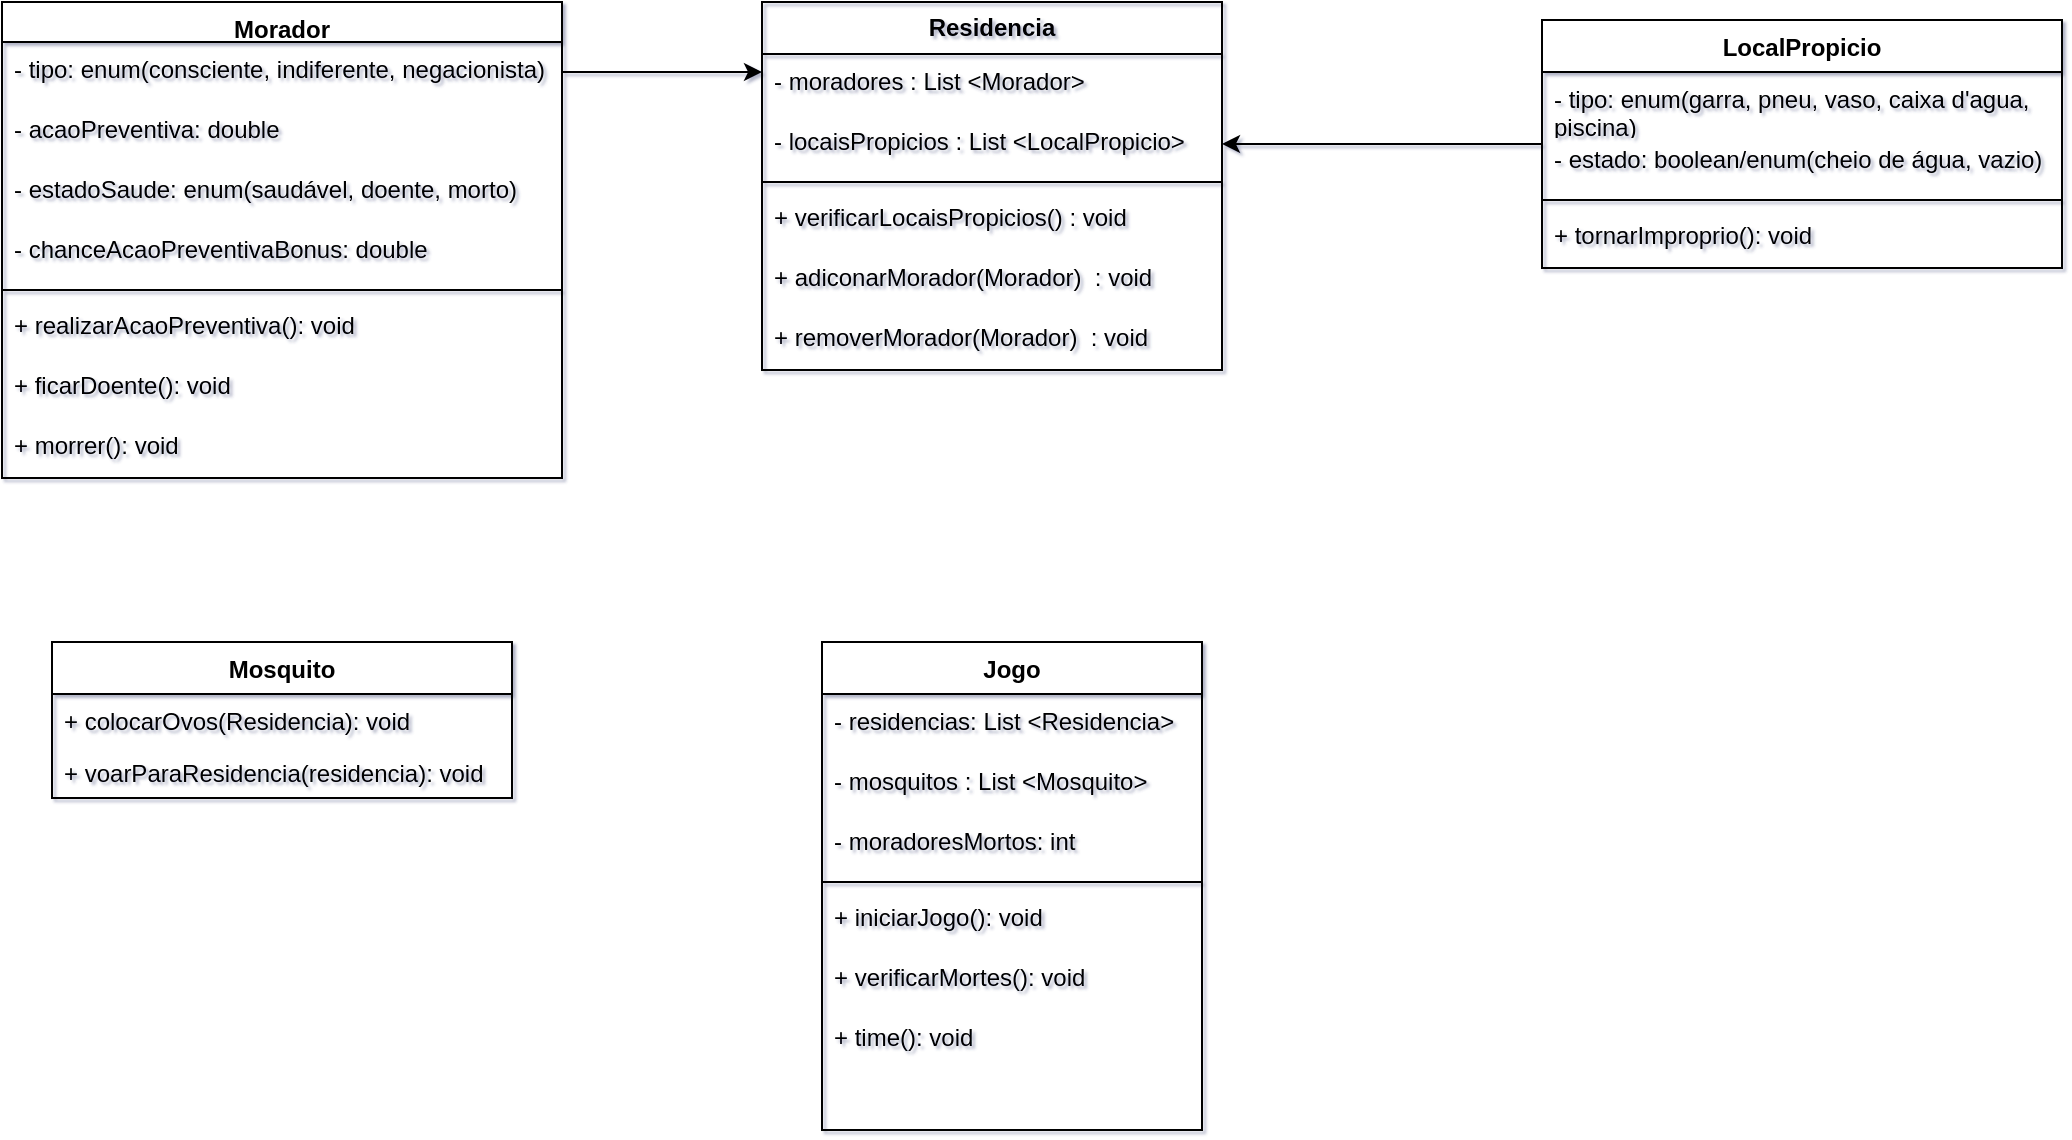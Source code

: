 <mxfile version="21.7.5" type="google">
  <diagram name="Page-1" id="e7e014a7-5840-1c2e-5031-d8a46d1fe8dd">
    <mxGraphModel grid="1" page="1" gridSize="10" guides="1" tooltips="1" connect="1" arrows="1" fold="1" pageScale="1" pageWidth="1169" pageHeight="826" background="#FFFFFF" math="0" shadow="1">
      <root>
        <mxCell id="0" />
        <mxCell id="1" parent="0" />
        <mxCell id="BDYhSFB5uRWk1OaHmBv7-13" value="&lt;b&gt;Residencia&lt;/b&gt;" style="swimlane;fontStyle=0;childLayout=stackLayout;horizontal=1;startSize=26;fillColor=none;horizontalStack=0;resizeParent=1;resizeParentMax=0;resizeLast=0;collapsible=1;marginBottom=0;whiteSpace=wrap;html=1;rounded=0;labelBackgroundColor=none;" vertex="1" parent="1">
          <mxGeometry x="400" y="40" width="230" height="184" as="geometry" />
        </mxCell>
        <mxCell id="BDYhSFB5uRWk1OaHmBv7-14" value="- moradores : List &amp;lt;Morador&amp;gt;" style="text;strokeColor=none;fillColor=none;align=left;verticalAlign=top;spacingLeft=4;spacingRight=4;overflow=hidden;rotatable=0;points=[[0,0.5],[1,0.5]];portConstraint=eastwest;whiteSpace=wrap;html=1;rounded=0;labelBackgroundColor=none;" vertex="1" parent="BDYhSFB5uRWk1OaHmBv7-13">
          <mxGeometry y="26" width="230" height="30" as="geometry" />
        </mxCell>
        <mxCell id="BDYhSFB5uRWk1OaHmBv7-15" value="- locaisPropicios : List &amp;lt;LocalPropicio&amp;gt;" style="text;strokeColor=none;fillColor=none;align=left;verticalAlign=top;spacingLeft=4;spacingRight=4;overflow=hidden;rotatable=0;points=[[0,0.5],[1,0.5]];portConstraint=eastwest;whiteSpace=wrap;html=1;rounded=0;labelBackgroundColor=none;" vertex="1" parent="BDYhSFB5uRWk1OaHmBv7-13">
          <mxGeometry y="56" width="230" height="30" as="geometry" />
        </mxCell>
        <mxCell id="FOdcc3nSq78q482ZQtaT-15" value="" style="line;strokeWidth=1;fillColor=none;align=left;verticalAlign=middle;spacingTop=-1;spacingLeft=3;spacingRight=3;rotatable=0;labelPosition=right;points=[];portConstraint=eastwest;rounded=0;labelBackgroundColor=none;" vertex="1" parent="BDYhSFB5uRWk1OaHmBv7-13">
          <mxGeometry y="86" width="230" height="8" as="geometry" />
        </mxCell>
        <mxCell id="FOdcc3nSq78q482ZQtaT-14" value="+ verificarLocaisPropicios() : void" style="text;strokeColor=none;fillColor=none;align=left;verticalAlign=top;spacingLeft=4;spacingRight=4;overflow=hidden;rotatable=0;points=[[0,0.5],[1,0.5]];portConstraint=eastwest;whiteSpace=wrap;html=1;rounded=0;labelBackgroundColor=none;" vertex="1" parent="BDYhSFB5uRWk1OaHmBv7-13">
          <mxGeometry y="94" width="230" height="30" as="geometry" />
        </mxCell>
        <mxCell id="FOdcc3nSq78q482ZQtaT-17" value="+ adiconarMorador(Morador)&amp;nbsp; : void&amp;nbsp;&amp;nbsp;" style="text;strokeColor=none;fillColor=none;align=left;verticalAlign=top;spacingLeft=4;spacingRight=4;overflow=hidden;rotatable=0;points=[[0,0.5],[1,0.5]];portConstraint=eastwest;whiteSpace=wrap;html=1;rounded=0;labelBackgroundColor=none;" vertex="1" parent="BDYhSFB5uRWk1OaHmBv7-13">
          <mxGeometry y="124" width="230" height="30" as="geometry" />
        </mxCell>
        <mxCell id="FOdcc3nSq78q482ZQtaT-16" value="+ removerMorador(Morador)&amp;nbsp; : void&amp;nbsp;" style="text;strokeColor=none;fillColor=none;align=left;verticalAlign=top;spacingLeft=4;spacingRight=4;overflow=hidden;rotatable=0;points=[[0,0.5],[1,0.5]];portConstraint=eastwest;whiteSpace=wrap;html=1;rounded=0;labelBackgroundColor=none;" vertex="1" parent="BDYhSFB5uRWk1OaHmBv7-13">
          <mxGeometry y="154" width="230" height="30" as="geometry" />
        </mxCell>
        <mxCell id="BDYhSFB5uRWk1OaHmBv7-5" value="Morador" style="swimlane;fontStyle=1;align=center;verticalAlign=top;childLayout=stackLayout;horizontal=1;startSize=20;horizontalStack=0;resizeParent=1;resizeParentMax=0;resizeLast=0;collapsible=1;marginBottom=0;whiteSpace=wrap;html=1;rounded=0;labelBackgroundColor=none;" vertex="1" parent="1">
          <mxGeometry x="20" y="40" width="280" height="238" as="geometry" />
        </mxCell>
        <mxCell id="b9Hbxe5NCGmn7ltP547A-26" style="edgeStyle=orthogonalEdgeStyle;rounded=0;orthogonalLoop=1;jettySize=auto;html=1;" edge="1" parent="BDYhSFB5uRWk1OaHmBv7-5" source="BDYhSFB5uRWk1OaHmBv7-6">
          <mxGeometry relative="1" as="geometry">
            <mxPoint x="380" y="35" as="targetPoint" />
          </mxGeometry>
        </mxCell>
        <mxCell id="BDYhSFB5uRWk1OaHmBv7-6" value="- tipo: enum(consciente, indiferente, negacionista)" style="text;strokeColor=none;fillColor=none;align=left;verticalAlign=top;spacingLeft=4;spacingRight=4;overflow=hidden;rotatable=0;points=[[0,0.5],[1,0.5]];portConstraint=eastwest;whiteSpace=wrap;html=1;rounded=0;labelBackgroundColor=none;" vertex="1" parent="BDYhSFB5uRWk1OaHmBv7-5">
          <mxGeometry y="20" width="280" height="30" as="geometry" />
        </mxCell>
        <mxCell id="FOdcc3nSq78q482ZQtaT-18" value="- acaoPreventiva: double" style="text;strokeColor=none;fillColor=none;align=left;verticalAlign=top;spacingLeft=4;spacingRight=4;overflow=hidden;rotatable=0;points=[[0,0.5],[1,0.5]];portConstraint=eastwest;whiteSpace=wrap;html=1;rounded=0;labelBackgroundColor=none;" vertex="1" parent="BDYhSFB5uRWk1OaHmBv7-5">
          <mxGeometry y="50" width="280" height="30" as="geometry" />
        </mxCell>
        <mxCell id="FOdcc3nSq78q482ZQtaT-19" value="- estadoSaude: enum(saudável, doente, morto)" style="text;strokeColor=none;fillColor=none;align=left;verticalAlign=top;spacingLeft=4;spacingRight=4;overflow=hidden;rotatable=0;points=[[0,0.5],[1,0.5]];portConstraint=eastwest;whiteSpace=wrap;html=1;rounded=0;labelBackgroundColor=none;" vertex="1" parent="BDYhSFB5uRWk1OaHmBv7-5">
          <mxGeometry y="80" width="280" height="30" as="geometry" />
        </mxCell>
        <mxCell id="FOdcc3nSq78q482ZQtaT-20" value="- chanceAcaoPreventivaBonus: double" style="text;strokeColor=none;fillColor=none;align=left;verticalAlign=top;spacingLeft=4;spacingRight=4;overflow=hidden;rotatable=0;points=[[0,0.5],[1,0.5]];portConstraint=eastwest;whiteSpace=wrap;html=1;rounded=0;labelBackgroundColor=none;" vertex="1" parent="BDYhSFB5uRWk1OaHmBv7-5">
          <mxGeometry y="110" width="280" height="30" as="geometry" />
        </mxCell>
        <mxCell id="BDYhSFB5uRWk1OaHmBv7-7" value="" style="line;strokeWidth=1;fillColor=none;align=left;verticalAlign=middle;spacingTop=-1;spacingLeft=3;spacingRight=3;rotatable=0;labelPosition=right;points=[];portConstraint=eastwest;rounded=0;labelBackgroundColor=none;" vertex="1" parent="BDYhSFB5uRWk1OaHmBv7-5">
          <mxGeometry y="140" width="280" height="8" as="geometry" />
        </mxCell>
        <mxCell id="BDYhSFB5uRWk1OaHmBv7-8" value="+ realizarAcaoPreventiva(): void" style="text;strokeColor=none;fillColor=none;align=left;verticalAlign=top;spacingLeft=4;spacingRight=4;overflow=hidden;rotatable=0;points=[[0,0.5],[1,0.5]];portConstraint=eastwest;whiteSpace=wrap;html=1;rounded=0;labelBackgroundColor=none;" vertex="1" parent="BDYhSFB5uRWk1OaHmBv7-5">
          <mxGeometry y="148" width="280" height="30" as="geometry" />
        </mxCell>
        <mxCell id="FOdcc3nSq78q482ZQtaT-21" value="+&amp;nbsp;ficarDoente(): void" style="text;strokeColor=none;fillColor=none;align=left;verticalAlign=top;spacingLeft=4;spacingRight=4;overflow=hidden;rotatable=0;points=[[0,0.5],[1,0.5]];portConstraint=eastwest;whiteSpace=wrap;html=1;rounded=0;labelBackgroundColor=none;" vertex="1" parent="BDYhSFB5uRWk1OaHmBv7-5">
          <mxGeometry y="178" width="280" height="30" as="geometry" />
        </mxCell>
        <mxCell id="FOdcc3nSq78q482ZQtaT-22" value="+ morrer(): void" style="text;strokeColor=none;fillColor=none;align=left;verticalAlign=top;spacingLeft=4;spacingRight=4;overflow=hidden;rotatable=0;points=[[0,0.5],[1,0.5]];portConstraint=eastwest;whiteSpace=wrap;html=1;rounded=0;labelBackgroundColor=none;" vertex="1" parent="BDYhSFB5uRWk1OaHmBv7-5">
          <mxGeometry y="208" width="280" height="30" as="geometry" />
        </mxCell>
        <mxCell id="b9Hbxe5NCGmn7ltP547A-8" style="edgeStyle=orthogonalEdgeStyle;rounded=0;orthogonalLoop=1;jettySize=auto;html=1;entryX=1;entryY=0.5;entryDx=0;entryDy=0;" edge="1" parent="1" source="BDYhSFB5uRWk1OaHmBv7-9" target="BDYhSFB5uRWk1OaHmBv7-15">
          <mxGeometry relative="1" as="geometry" />
        </mxCell>
        <mxCell id="BDYhSFB5uRWk1OaHmBv7-9" value="LocalPropicio" style="swimlane;fontStyle=1;align=center;verticalAlign=top;childLayout=stackLayout;horizontal=1;startSize=26;horizontalStack=0;resizeParent=1;resizeParentMax=0;resizeLast=0;collapsible=1;marginBottom=0;whiteSpace=wrap;html=1;rounded=0;labelBackgroundColor=none;" vertex="1" parent="1">
          <mxGeometry x="790" y="49" width="260" height="124" as="geometry" />
        </mxCell>
        <mxCell id="BDYhSFB5uRWk1OaHmBv7-10" value="- tipo: enum(garra, pneu, vaso, caixa d&#39;agua, piscina)" style="text;strokeColor=none;fillColor=none;align=left;verticalAlign=top;spacingLeft=4;spacingRight=4;overflow=hidden;rotatable=0;points=[[0,0.5],[1,0.5]];portConstraint=eastwest;whiteSpace=wrap;html=1;rounded=0;labelBackgroundColor=none;" vertex="1" parent="BDYhSFB5uRWk1OaHmBv7-9">
          <mxGeometry y="26" width="260" height="30" as="geometry" />
        </mxCell>
        <mxCell id="FOdcc3nSq78q482ZQtaT-23" value="- estado: boolean/enum(cheio de água, vazio)&amp;nbsp;" style="text;strokeColor=none;fillColor=none;align=left;verticalAlign=top;spacingLeft=4;spacingRight=4;overflow=hidden;rotatable=0;points=[[0,0.5],[1,0.5]];portConstraint=eastwest;whiteSpace=wrap;html=1;rounded=0;labelBackgroundColor=none;" vertex="1" parent="BDYhSFB5uRWk1OaHmBv7-9">
          <mxGeometry y="56" width="260" height="30" as="geometry" />
        </mxCell>
        <mxCell id="BDYhSFB5uRWk1OaHmBv7-11" value="" style="line;strokeWidth=1;fillColor=none;align=left;verticalAlign=middle;spacingTop=-1;spacingLeft=3;spacingRight=3;rotatable=0;labelPosition=right;points=[];portConstraint=eastwest;rounded=0;labelBackgroundColor=none;" vertex="1" parent="BDYhSFB5uRWk1OaHmBv7-9">
          <mxGeometry y="86" width="260" height="8" as="geometry" />
        </mxCell>
        <mxCell id="BDYhSFB5uRWk1OaHmBv7-12" value="+ tornarImproprio(): void" style="text;strokeColor=none;fillColor=none;align=left;verticalAlign=top;spacingLeft=4;spacingRight=4;overflow=hidden;rotatable=0;points=[[0,0.5],[1,0.5]];portConstraint=eastwest;whiteSpace=wrap;html=1;rounded=0;labelBackgroundColor=none;" vertex="1" parent="BDYhSFB5uRWk1OaHmBv7-9">
          <mxGeometry y="94" width="260" height="30" as="geometry" />
        </mxCell>
        <mxCell id="FOdcc3nSq78q482ZQtaT-1" value="Jogo" style="swimlane;fontStyle=1;align=center;verticalAlign=top;childLayout=stackLayout;horizontal=1;startSize=26;horizontalStack=0;resizeParent=1;resizeParentMax=0;resizeLast=0;collapsible=1;marginBottom=0;whiteSpace=wrap;html=1;rounded=0;labelBackgroundColor=none;" vertex="1" parent="1">
          <mxGeometry x="430" y="360" width="190" height="244" as="geometry" />
        </mxCell>
        <mxCell id="FOdcc3nSq78q482ZQtaT-2" value="- residencias: List &amp;lt;Residencia&amp;gt;" style="text;strokeColor=none;fillColor=none;align=left;verticalAlign=top;spacingLeft=4;spacingRight=4;overflow=hidden;rotatable=0;points=[[0,0.5],[1,0.5]];portConstraint=eastwest;whiteSpace=wrap;html=1;rounded=0;labelBackgroundColor=none;" vertex="1" parent="FOdcc3nSq78q482ZQtaT-1">
          <mxGeometry y="26" width="190" height="30" as="geometry" />
        </mxCell>
        <mxCell id="FOdcc3nSq78q482ZQtaT-33" value="- mosquitos : List &amp;lt;Mosquito&amp;gt;" style="text;strokeColor=none;fillColor=none;align=left;verticalAlign=top;spacingLeft=4;spacingRight=4;overflow=hidden;rotatable=0;points=[[0,0.5],[1,0.5]];portConstraint=eastwest;whiteSpace=wrap;html=1;rounded=0;labelBackgroundColor=none;" vertex="1" parent="FOdcc3nSq78q482ZQtaT-1">
          <mxGeometry y="56" width="190" height="30" as="geometry" />
        </mxCell>
        <mxCell id="FOdcc3nSq78q482ZQtaT-34" value="- moradoresMortos: int" style="text;strokeColor=none;fillColor=none;align=left;verticalAlign=top;spacingLeft=4;spacingRight=4;overflow=hidden;rotatable=0;points=[[0,0.5],[1,0.5]];portConstraint=eastwest;whiteSpace=wrap;html=1;rounded=0;labelBackgroundColor=none;" vertex="1" parent="FOdcc3nSq78q482ZQtaT-1">
          <mxGeometry y="86" width="190" height="30" as="geometry" />
        </mxCell>
        <mxCell id="FOdcc3nSq78q482ZQtaT-3" value="" style="line;strokeWidth=1;fillColor=none;align=left;verticalAlign=middle;spacingTop=-1;spacingLeft=3;spacingRight=3;rotatable=0;labelPosition=right;points=[];portConstraint=eastwest;rounded=0;labelBackgroundColor=none;" vertex="1" parent="FOdcc3nSq78q482ZQtaT-1">
          <mxGeometry y="116" width="190" height="8" as="geometry" />
        </mxCell>
        <mxCell id="FOdcc3nSq78q482ZQtaT-4" value="+ iniciarJogo(): void" style="text;strokeColor=none;fillColor=none;align=left;verticalAlign=top;spacingLeft=4;spacingRight=4;overflow=hidden;rotatable=0;points=[[0,0.5],[1,0.5]];portConstraint=eastwest;whiteSpace=wrap;html=1;rounded=0;labelBackgroundColor=none;" vertex="1" parent="FOdcc3nSq78q482ZQtaT-1">
          <mxGeometry y="124" width="190" height="30" as="geometry" />
        </mxCell>
        <mxCell id="FOdcc3nSq78q482ZQtaT-35" value="+ verificarMortes(): void" style="text;strokeColor=none;fillColor=none;align=left;verticalAlign=top;spacingLeft=4;spacingRight=4;overflow=hidden;rotatable=0;points=[[0,0.5],[1,0.5]];portConstraint=eastwest;whiteSpace=wrap;html=1;rounded=0;labelBackgroundColor=none;" vertex="1" parent="FOdcc3nSq78q482ZQtaT-1">
          <mxGeometry y="154" width="190" height="30" as="geometry" />
        </mxCell>
        <mxCell id="FOdcc3nSq78q482ZQtaT-37" value="+ time(): void" style="text;strokeColor=none;fillColor=none;align=left;verticalAlign=top;spacingLeft=4;spacingRight=4;overflow=hidden;rotatable=0;points=[[0,0.5],[1,0.5]];portConstraint=eastwest;whiteSpace=wrap;html=1;rounded=0;labelBackgroundColor=none;" vertex="1" parent="FOdcc3nSq78q482ZQtaT-1">
          <mxGeometry y="184" width="190" height="30" as="geometry" />
        </mxCell>
        <mxCell id="FOdcc3nSq78q482ZQtaT-36" style="text;strokeColor=none;fillColor=none;align=left;verticalAlign=top;spacingLeft=4;spacingRight=4;overflow=hidden;rotatable=0;points=[[0,0.5],[1,0.5]];portConstraint=eastwest;whiteSpace=wrap;html=1;rounded=0;labelBackgroundColor=none;" vertex="1" parent="FOdcc3nSq78q482ZQtaT-1">
          <mxGeometry y="214" width="190" height="30" as="geometry" />
        </mxCell>
        <mxCell id="FOdcc3nSq78q482ZQtaT-28" value="Mosquito" style="swimlane;fontStyle=1;align=center;verticalAlign=top;childLayout=stackLayout;horizontal=1;startSize=26;horizontalStack=0;resizeParent=1;resizeParentMax=0;resizeLast=0;collapsible=1;marginBottom=0;whiteSpace=wrap;html=1;" vertex="1" parent="1">
          <mxGeometry x="45" y="360" width="230" height="78" as="geometry" />
        </mxCell>
        <mxCell id="FOdcc3nSq78q482ZQtaT-31" value="+ colocarOvos(Residencia): void" style="text;strokeColor=none;fillColor=none;align=left;verticalAlign=top;spacingLeft=4;spacingRight=4;overflow=hidden;rotatable=0;points=[[0,0.5],[1,0.5]];portConstraint=eastwest;whiteSpace=wrap;html=1;" vertex="1" parent="FOdcc3nSq78q482ZQtaT-28">
          <mxGeometry y="26" width="230" height="26" as="geometry" />
        </mxCell>
        <mxCell id="FOdcc3nSq78q482ZQtaT-32" value="+&amp;nbsp;voarParaResidencia(residencia): void" style="text;strokeColor=none;fillColor=none;align=left;verticalAlign=top;spacingLeft=4;spacingRight=4;overflow=hidden;rotatable=0;points=[[0,0.5],[1,0.5]];portConstraint=eastwest;whiteSpace=wrap;html=1;" vertex="1" parent="FOdcc3nSq78q482ZQtaT-28">
          <mxGeometry y="52" width="230" height="26" as="geometry" />
        </mxCell>
      </root>
    </mxGraphModel>
  </diagram>
</mxfile>
